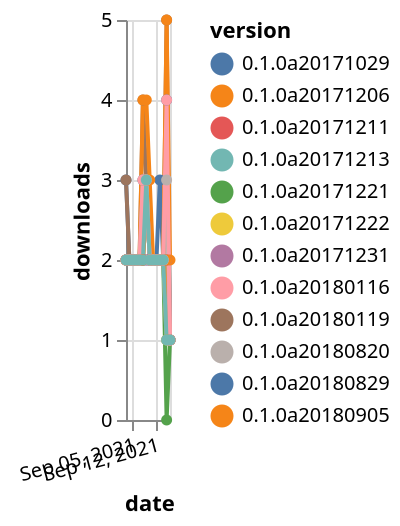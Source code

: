 {"$schema": "https://vega.github.io/schema/vega-lite/v5.json", "description": "A simple bar chart with embedded data.", "data": {"values": [{"date": "2021-09-03", "total": 2456, "delta": 2, "version": "0.1.0a20171221"}, {"date": "2021-09-04", "total": 2458, "delta": 2, "version": "0.1.0a20171221"}, {"date": "2021-09-05", "total": 2460, "delta": 2, "version": "0.1.0a20171221"}, {"date": "2021-09-06", "total": 2462, "delta": 2, "version": "0.1.0a20171221"}, {"date": "2021-09-07", "total": 2464, "delta": 2, "version": "0.1.0a20171221"}, {"date": "2021-09-08", "total": 2466, "delta": 2, "version": "0.1.0a20171221"}, {"date": "2021-09-09", "total": 2469, "delta": 3, "version": "0.1.0a20171221"}, {"date": "2021-09-10", "total": 2471, "delta": 2, "version": "0.1.0a20171221"}, {"date": "2021-09-11", "total": 2473, "delta": 2, "version": "0.1.0a20171221"}, {"date": "2021-09-12", "total": 2475, "delta": 2, "version": "0.1.0a20171221"}, {"date": "2021-09-13", "total": 2477, "delta": 2, "version": "0.1.0a20171221"}, {"date": "2021-09-14", "total": 2479, "delta": 2, "version": "0.1.0a20171221"}, {"date": "2021-09-15", "total": 2479, "delta": 0, "version": "0.1.0a20171221"}, {"date": "2021-09-16", "total": 2480, "delta": 1, "version": "0.1.0a20171221"}, {"date": "2021-09-03", "total": 2747, "delta": 2, "version": "0.1.0a20171029"}, {"date": "2021-09-04", "total": 2749, "delta": 2, "version": "0.1.0a20171029"}, {"date": "2021-09-05", "total": 2751, "delta": 2, "version": "0.1.0a20171029"}, {"date": "2021-09-06", "total": 2753, "delta": 2, "version": "0.1.0a20171029"}, {"date": "2021-09-07", "total": 2755, "delta": 2, "version": "0.1.0a20171029"}, {"date": "2021-09-08", "total": 2757, "delta": 2, "version": "0.1.0a20171029"}, {"date": "2021-09-09", "total": 2759, "delta": 2, "version": "0.1.0a20171029"}, {"date": "2021-09-10", "total": 2761, "delta": 2, "version": "0.1.0a20171029"}, {"date": "2021-09-11", "total": 2763, "delta": 2, "version": "0.1.0a20171029"}, {"date": "2021-09-12", "total": 2765, "delta": 2, "version": "0.1.0a20171029"}, {"date": "2021-09-13", "total": 2767, "delta": 2, "version": "0.1.0a20171029"}, {"date": "2021-09-14", "total": 2769, "delta": 2, "version": "0.1.0a20171029"}, {"date": "2021-09-15", "total": 2770, "delta": 1, "version": "0.1.0a20171029"}, {"date": "2021-09-16", "total": 2771, "delta": 1, "version": "0.1.0a20171029"}, {"date": "2021-09-03", "total": 2289, "delta": 3, "version": "0.1.0a20180829"}, {"date": "2021-09-04", "total": 2291, "delta": 2, "version": "0.1.0a20180829"}, {"date": "2021-09-05", "total": 2293, "delta": 2, "version": "0.1.0a20180829"}, {"date": "2021-09-06", "total": 2295, "delta": 2, "version": "0.1.0a20180829"}, {"date": "2021-09-07", "total": 2297, "delta": 2, "version": "0.1.0a20180829"}, {"date": "2021-09-08", "total": 2300, "delta": 3, "version": "0.1.0a20180829"}, {"date": "2021-09-09", "total": 2303, "delta": 3, "version": "0.1.0a20180829"}, {"date": "2021-09-10", "total": 2305, "delta": 2, "version": "0.1.0a20180829"}, {"date": "2021-09-11", "total": 2307, "delta": 2, "version": "0.1.0a20180829"}, {"date": "2021-09-12", "total": 2309, "delta": 2, "version": "0.1.0a20180829"}, {"date": "2021-09-13", "total": 2312, "delta": 3, "version": "0.1.0a20180829"}, {"date": "2021-09-14", "total": 2314, "delta": 2, "version": "0.1.0a20180829"}, {"date": "2021-09-15", "total": 2318, "delta": 4, "version": "0.1.0a20180829"}, {"date": "2021-09-16", "total": 2319, "delta": 1, "version": "0.1.0a20180829"}, {"date": "2021-09-03", "total": 3162, "delta": 3, "version": "0.1.0a20180119"}, {"date": "2021-09-04", "total": 3164, "delta": 2, "version": "0.1.0a20180119"}, {"date": "2021-09-05", "total": 3166, "delta": 2, "version": "0.1.0a20180119"}, {"date": "2021-09-06", "total": 3168, "delta": 2, "version": "0.1.0a20180119"}, {"date": "2021-09-07", "total": 3170, "delta": 2, "version": "0.1.0a20180119"}, {"date": "2021-09-08", "total": 3174, "delta": 4, "version": "0.1.0a20180119"}, {"date": "2021-09-09", "total": 3177, "delta": 3, "version": "0.1.0a20180119"}, {"date": "2021-09-10", "total": 3179, "delta": 2, "version": "0.1.0a20180119"}, {"date": "2021-09-11", "total": 3181, "delta": 2, "version": "0.1.0a20180119"}, {"date": "2021-09-12", "total": 3183, "delta": 2, "version": "0.1.0a20180119"}, {"date": "2021-09-13", "total": 3185, "delta": 2, "version": "0.1.0a20180119"}, {"date": "2021-09-14", "total": 3187, "delta": 2, "version": "0.1.0a20180119"}, {"date": "2021-09-15", "total": 3192, "delta": 5, "version": "0.1.0a20180119"}, {"date": "2021-09-16", "total": 3193, "delta": 1, "version": "0.1.0a20180119"}, {"date": "2021-09-03", "total": 2437, "delta": 2, "version": "0.1.0a20171222"}, {"date": "2021-09-04", "total": 2439, "delta": 2, "version": "0.1.0a20171222"}, {"date": "2021-09-05", "total": 2441, "delta": 2, "version": "0.1.0a20171222"}, {"date": "2021-09-06", "total": 2443, "delta": 2, "version": "0.1.0a20171222"}, {"date": "2021-09-07", "total": 2445, "delta": 2, "version": "0.1.0a20171222"}, {"date": "2021-09-08", "total": 2447, "delta": 2, "version": "0.1.0a20171222"}, {"date": "2021-09-09", "total": 2450, "delta": 3, "version": "0.1.0a20171222"}, {"date": "2021-09-10", "total": 2452, "delta": 2, "version": "0.1.0a20171222"}, {"date": "2021-09-11", "total": 2454, "delta": 2, "version": "0.1.0a20171222"}, {"date": "2021-09-12", "total": 2456, "delta": 2, "version": "0.1.0a20171222"}, {"date": "2021-09-13", "total": 2458, "delta": 2, "version": "0.1.0a20171222"}, {"date": "2021-09-14", "total": 2460, "delta": 2, "version": "0.1.0a20171222"}, {"date": "2021-09-15", "total": 2461, "delta": 1, "version": "0.1.0a20171222"}, {"date": "2021-09-16", "total": 2462, "delta": 1, "version": "0.1.0a20171222"}, {"date": "2021-09-03", "total": 3632, "delta": 2, "version": "0.1.0a20180905"}, {"date": "2021-09-04", "total": 3634, "delta": 2, "version": "0.1.0a20180905"}, {"date": "2021-09-05", "total": 3636, "delta": 2, "version": "0.1.0a20180905"}, {"date": "2021-09-06", "total": 3638, "delta": 2, "version": "0.1.0a20180905"}, {"date": "2021-09-07", "total": 3640, "delta": 2, "version": "0.1.0a20180905"}, {"date": "2021-09-08", "total": 3644, "delta": 4, "version": "0.1.0a20180905"}, {"date": "2021-09-09", "total": 3648, "delta": 4, "version": "0.1.0a20180905"}, {"date": "2021-09-10", "total": 3651, "delta": 3, "version": "0.1.0a20180905"}, {"date": "2021-09-11", "total": 3653, "delta": 2, "version": "0.1.0a20180905"}, {"date": "2021-09-12", "total": 3655, "delta": 2, "version": "0.1.0a20180905"}, {"date": "2021-09-13", "total": 3657, "delta": 2, "version": "0.1.0a20180905"}, {"date": "2021-09-14", "total": 3659, "delta": 2, "version": "0.1.0a20180905"}, {"date": "2021-09-15", "total": 3664, "delta": 5, "version": "0.1.0a20180905"}, {"date": "2021-09-16", "total": 3666, "delta": 2, "version": "0.1.0a20180905"}, {"date": "2021-09-03", "total": 2520, "delta": 2, "version": "0.1.0a20171211"}, {"date": "2021-09-04", "total": 2522, "delta": 2, "version": "0.1.0a20171211"}, {"date": "2021-09-05", "total": 2524, "delta": 2, "version": "0.1.0a20171211"}, {"date": "2021-09-06", "total": 2526, "delta": 2, "version": "0.1.0a20171211"}, {"date": "2021-09-07", "total": 2528, "delta": 2, "version": "0.1.0a20171211"}, {"date": "2021-09-08", "total": 2530, "delta": 2, "version": "0.1.0a20171211"}, {"date": "2021-09-09", "total": 2533, "delta": 3, "version": "0.1.0a20171211"}, {"date": "2021-09-10", "total": 2535, "delta": 2, "version": "0.1.0a20171211"}, {"date": "2021-09-11", "total": 2537, "delta": 2, "version": "0.1.0a20171211"}, {"date": "2021-09-12", "total": 2539, "delta": 2, "version": "0.1.0a20171211"}, {"date": "2021-09-13", "total": 2541, "delta": 2, "version": "0.1.0a20171211"}, {"date": "2021-09-14", "total": 2543, "delta": 2, "version": "0.1.0a20171211"}, {"date": "2021-09-15", "total": 2545, "delta": 2, "version": "0.1.0a20171211"}, {"date": "2021-09-16", "total": 2546, "delta": 1, "version": "0.1.0a20171211"}, {"date": "2021-09-03", "total": 2413, "delta": 2, "version": "0.1.0a20171231"}, {"date": "2021-09-04", "total": 2415, "delta": 2, "version": "0.1.0a20171231"}, {"date": "2021-09-05", "total": 2417, "delta": 2, "version": "0.1.0a20171231"}, {"date": "2021-09-06", "total": 2419, "delta": 2, "version": "0.1.0a20171231"}, {"date": "2021-09-07", "total": 2421, "delta": 2, "version": "0.1.0a20171231"}, {"date": "2021-09-08", "total": 2423, "delta": 2, "version": "0.1.0a20171231"}, {"date": "2021-09-09", "total": 2425, "delta": 2, "version": "0.1.0a20171231"}, {"date": "2021-09-10", "total": 2427, "delta": 2, "version": "0.1.0a20171231"}, {"date": "2021-09-11", "total": 2429, "delta": 2, "version": "0.1.0a20171231"}, {"date": "2021-09-12", "total": 2431, "delta": 2, "version": "0.1.0a20171231"}, {"date": "2021-09-13", "total": 2433, "delta": 2, "version": "0.1.0a20171231"}, {"date": "2021-09-14", "total": 2435, "delta": 2, "version": "0.1.0a20171231"}, {"date": "2021-09-15", "total": 2437, "delta": 2, "version": "0.1.0a20171231"}, {"date": "2021-09-16", "total": 2438, "delta": 1, "version": "0.1.0a20171231"}, {"date": "2021-09-03", "total": 2537, "delta": 2, "version": "0.1.0a20171206"}, {"date": "2021-09-04", "total": 2539, "delta": 2, "version": "0.1.0a20171206"}, {"date": "2021-09-05", "total": 2541, "delta": 2, "version": "0.1.0a20171206"}, {"date": "2021-09-06", "total": 2543, "delta": 2, "version": "0.1.0a20171206"}, {"date": "2021-09-07", "total": 2545, "delta": 2, "version": "0.1.0a20171206"}, {"date": "2021-09-08", "total": 2547, "delta": 2, "version": "0.1.0a20171206"}, {"date": "2021-09-09", "total": 2550, "delta": 3, "version": "0.1.0a20171206"}, {"date": "2021-09-10", "total": 2552, "delta": 2, "version": "0.1.0a20171206"}, {"date": "2021-09-11", "total": 2554, "delta": 2, "version": "0.1.0a20171206"}, {"date": "2021-09-12", "total": 2556, "delta": 2, "version": "0.1.0a20171206"}, {"date": "2021-09-13", "total": 2558, "delta": 2, "version": "0.1.0a20171206"}, {"date": "2021-09-14", "total": 2560, "delta": 2, "version": "0.1.0a20171206"}, {"date": "2021-09-15", "total": 2562, "delta": 2, "version": "0.1.0a20171206"}, {"date": "2021-09-16", "total": 2563, "delta": 1, "version": "0.1.0a20171206"}, {"date": "2021-09-03", "total": 2300, "delta": 2, "version": "0.1.0a20180820"}, {"date": "2021-09-04", "total": 2302, "delta": 2, "version": "0.1.0a20180820"}, {"date": "2021-09-05", "total": 2304, "delta": 2, "version": "0.1.0a20180820"}, {"date": "2021-09-06", "total": 2306, "delta": 2, "version": "0.1.0a20180820"}, {"date": "2021-09-07", "total": 2308, "delta": 2, "version": "0.1.0a20180820"}, {"date": "2021-09-08", "total": 2311, "delta": 3, "version": "0.1.0a20180820"}, {"date": "2021-09-09", "total": 2314, "delta": 3, "version": "0.1.0a20180820"}, {"date": "2021-09-10", "total": 2316, "delta": 2, "version": "0.1.0a20180820"}, {"date": "2021-09-11", "total": 2318, "delta": 2, "version": "0.1.0a20180820"}, {"date": "2021-09-12", "total": 2320, "delta": 2, "version": "0.1.0a20180820"}, {"date": "2021-09-13", "total": 2322, "delta": 2, "version": "0.1.0a20180820"}, {"date": "2021-09-14", "total": 2324, "delta": 2, "version": "0.1.0a20180820"}, {"date": "2021-09-15", "total": 2327, "delta": 3, "version": "0.1.0a20180820"}, {"date": "2021-09-16", "total": 2328, "delta": 1, "version": "0.1.0a20180820"}, {"date": "2021-09-03", "total": 2321, "delta": 2, "version": "0.1.0a20180116"}, {"date": "2021-09-04", "total": 2323, "delta": 2, "version": "0.1.0a20180116"}, {"date": "2021-09-05", "total": 2325, "delta": 2, "version": "0.1.0a20180116"}, {"date": "2021-09-06", "total": 2327, "delta": 2, "version": "0.1.0a20180116"}, {"date": "2021-09-07", "total": 2329, "delta": 2, "version": "0.1.0a20180116"}, {"date": "2021-09-08", "total": 2332, "delta": 3, "version": "0.1.0a20180116"}, {"date": "2021-09-09", "total": 2335, "delta": 3, "version": "0.1.0a20180116"}, {"date": "2021-09-10", "total": 2337, "delta": 2, "version": "0.1.0a20180116"}, {"date": "2021-09-11", "total": 2339, "delta": 2, "version": "0.1.0a20180116"}, {"date": "2021-09-12", "total": 2341, "delta": 2, "version": "0.1.0a20180116"}, {"date": "2021-09-13", "total": 2343, "delta": 2, "version": "0.1.0a20180116"}, {"date": "2021-09-14", "total": 2345, "delta": 2, "version": "0.1.0a20180116"}, {"date": "2021-09-15", "total": 2349, "delta": 4, "version": "0.1.0a20180116"}, {"date": "2021-09-16", "total": 2350, "delta": 1, "version": "0.1.0a20180116"}, {"date": "2021-09-03", "total": 2539, "delta": 2, "version": "0.1.0a20171213"}, {"date": "2021-09-04", "total": 2541, "delta": 2, "version": "0.1.0a20171213"}, {"date": "2021-09-05", "total": 2543, "delta": 2, "version": "0.1.0a20171213"}, {"date": "2021-09-06", "total": 2545, "delta": 2, "version": "0.1.0a20171213"}, {"date": "2021-09-07", "total": 2547, "delta": 2, "version": "0.1.0a20171213"}, {"date": "2021-09-08", "total": 2549, "delta": 2, "version": "0.1.0a20171213"}, {"date": "2021-09-09", "total": 2552, "delta": 3, "version": "0.1.0a20171213"}, {"date": "2021-09-10", "total": 2554, "delta": 2, "version": "0.1.0a20171213"}, {"date": "2021-09-11", "total": 2556, "delta": 2, "version": "0.1.0a20171213"}, {"date": "2021-09-12", "total": 2558, "delta": 2, "version": "0.1.0a20171213"}, {"date": "2021-09-13", "total": 2560, "delta": 2, "version": "0.1.0a20171213"}, {"date": "2021-09-14", "total": 2562, "delta": 2, "version": "0.1.0a20171213"}, {"date": "2021-09-15", "total": 2563, "delta": 1, "version": "0.1.0a20171213"}, {"date": "2021-09-16", "total": 2564, "delta": 1, "version": "0.1.0a20171213"}]}, "width": "container", "mark": {"type": "line", "point": {"filled": true}}, "encoding": {"x": {"field": "date", "type": "temporal", "timeUnit": "yearmonthdate", "title": "date", "axis": {"labelAngle": -15}}, "y": {"field": "delta", "type": "quantitative", "title": "downloads"}, "color": {"field": "version", "type": "nominal"}, "tooltip": {"field": "delta"}}}